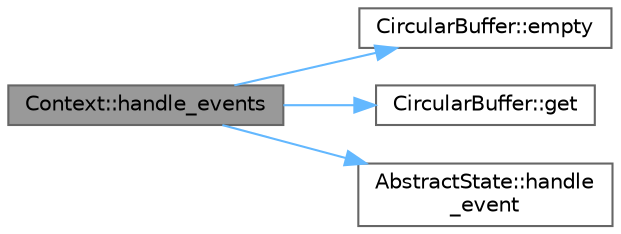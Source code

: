 digraph "Context::handle_events"
{
 // LATEX_PDF_SIZE
  bgcolor="transparent";
  edge [fontname=Helvetica,fontsize=10,labelfontname=Helvetica,labelfontsize=10];
  node [fontname=Helvetica,fontsize=10,shape=box,height=0.2,width=0.4];
  rankdir="LR";
  Node1 [id="Node000001",label="Context::handle_events",height=0.2,width=0.4,color="gray40", fillcolor="grey60", style="filled", fontcolor="black",tooltip=" "];
  Node1 -> Node2 [id="edge4_Node000001_Node000002",color="steelblue1",style="solid",tooltip=" "];
  Node2 [id="Node000002",label="CircularBuffer::empty",height=0.2,width=0.4,color="grey40", fillcolor="white", style="filled",URL="$class_circular_buffer.html#a1d3a28b8a5f3236ca01a50ad9ca9ffec",tooltip=" "];
  Node1 -> Node3 [id="edge5_Node000001_Node000003",color="steelblue1",style="solid",tooltip=" "];
  Node3 [id="Node000003",label="CircularBuffer::get",height=0.2,width=0.4,color="grey40", fillcolor="white", style="filled",URL="$class_circular_buffer.html#aec4bafc7deeb262f067a93779eba3ae1",tooltip=" "];
  Node1 -> Node4 [id="edge6_Node000001_Node000004",color="steelblue1",style="solid",tooltip=" "];
  Node4 [id="Node000004",label="AbstractState::handle\l_event",height=0.2,width=0.4,color="grey40", fillcolor="white", style="filled",URL="$class_abstract_state.html#abc190918893b1cb22af9c052b0a9c9f0",tooltip=" "];
}
